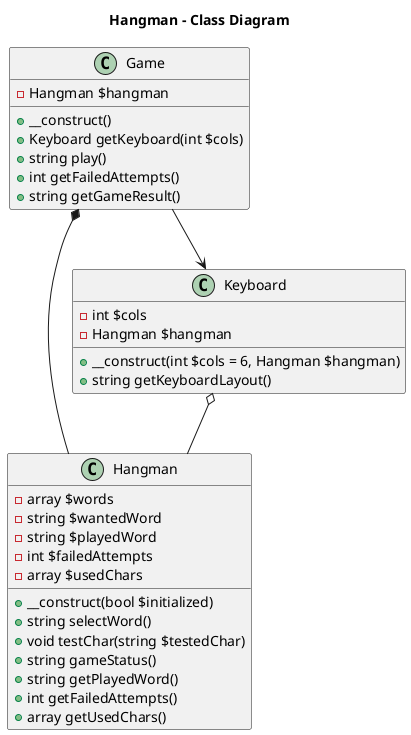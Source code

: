 @startuml
title Hangman - Class Diagram

class Game {
  -Hangman $hangman
  +__construct()
  +Keyboard getKeyboard(int $cols)
  +string play()
  +int getFailedAttempts()
  +string getGameResult()
}

class Hangman {
  -array $words
  -string $wantedWord
  -string $playedWord
  -int $failedAttempts
  -array $usedChars
  +__construct(bool $initialized)
  +string selectWord()
  +void testChar(string $testedChar)
  +string gameStatus()
  +string getPlayedWord()
  +int getFailedAttempts()
  +array getUsedChars()
}

class Keyboard {
  -int $cols
  -Hangman $hangman
  +__construct(int $cols = 6, Hangman $hangman)
  +string getKeyboardLayout()
}

Game *-- Hangman
Keyboard o-- Hangman
Game --> Keyboard

@enduml